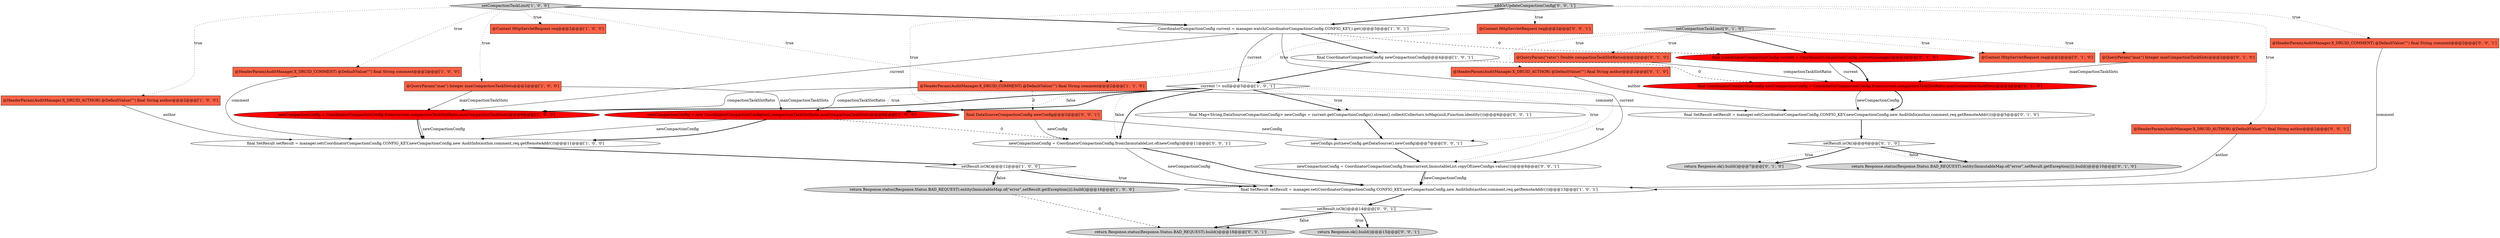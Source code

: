 digraph {
10 [style = filled, label = "newCompactionConfig = new CoordinatorCompactionConfig(null,compactionTaskSlotRatio,maxCompactionTaskSlots)@@@9@@@['1', '0', '0']", fillcolor = red, shape = ellipse image = "AAA1AAABBB1BBB"];
13 [style = filled, label = "@HeaderParam(AuditManager.X_DRUID_COMMENT) @DefaultValue(\"\") final String comment@@@2@@@['1', '0', '0']", fillcolor = tomato, shape = box image = "AAA0AAABBB1BBB"];
0 [style = filled, label = "@Context HttpServletRequest req@@@2@@@['1', '0', '0']", fillcolor = tomato, shape = box image = "AAA0AAABBB1BBB"];
25 [style = filled, label = "final SetResult setResult = manager.set(CoordinatorCompactionConfig.CONFIG_KEY,newCompactionConfig,new AuditInfo(author,comment,req.getRemoteAddr()))@@@5@@@['0', '1', '0']", fillcolor = white, shape = ellipse image = "AAA0AAABBB2BBB"];
9 [style = filled, label = "current != null@@@5@@@['1', '0', '1']", fillcolor = white, shape = diamond image = "AAA0AAABBB1BBB"];
15 [style = filled, label = "return Response.status(Response.Status.BAD_REQUEST).entity(ImmutableMap.of(\"error\",setResult.getException())).build()@@@10@@@['0', '1', '0']", fillcolor = lightgray, shape = ellipse image = "AAA0AAABBB2BBB"];
27 [style = filled, label = "return Response.status(Response.Status.BAD_REQUEST).build()@@@18@@@['0', '0', '1']", fillcolor = lightgray, shape = ellipse image = "AAA0AAABBB3BBB"];
4 [style = filled, label = "final SetResult setResult = manager.set(CoordinatorCompactionConfig.CONFIG_KEY,newCompactionConfig,new AuditInfo(author,comment,req.getRemoteAddr()))@@@13@@@['1', '0', '1']", fillcolor = white, shape = ellipse image = "AAA0AAABBB1BBB"];
19 [style = filled, label = "final CoordinatorCompactionConfig current = CoordinatorCompactionConfig.current(manager)@@@3@@@['0', '1', '0']", fillcolor = red, shape = ellipse image = "AAA1AAABBB2BBB"];
29 [style = filled, label = "return Response.ok().build()@@@15@@@['0', '0', '1']", fillcolor = lightgray, shape = ellipse image = "AAA0AAABBB3BBB"];
24 [style = filled, label = "@QueryParam(\"max\") Integer maxCompactionTaskSlots@@@2@@@['0', '1', '0']", fillcolor = tomato, shape = box image = "AAA0AAABBB2BBB"];
28 [style = filled, label = "@HeaderParam(AuditManager.X_DRUID_COMMENT) @DefaultValue(\"\") final String comment@@@2@@@['0', '0', '1']", fillcolor = tomato, shape = box image = "AAA0AAABBB3BBB"];
32 [style = filled, label = "final Map<String,DataSourceCompactionConfig> newConfigs = current.getCompactionConfigs().stream().collect(Collectors.toMap(null,Function.identity()))@@@6@@@['0', '0', '1']", fillcolor = white, shape = ellipse image = "AAA0AAABBB3BBB"];
21 [style = filled, label = "setResult.isOk()@@@6@@@['0', '1', '0']", fillcolor = white, shape = diamond image = "AAA0AAABBB2BBB"];
18 [style = filled, label = "setCompactionTaskLimit['0', '1', '0']", fillcolor = lightgray, shape = diamond image = "AAA0AAABBB2BBB"];
12 [style = filled, label = "final SetResult setResult = manager.set(CoordinatorCompactionConfig.CONFIG_KEY,newCompactionConfig,new AuditInfo(author,comment,req.getRemoteAddr()))@@@11@@@['1', '0', '0']", fillcolor = white, shape = ellipse image = "AAA0AAABBB1BBB"];
11 [style = filled, label = "setResult.isOk()@@@12@@@['1', '0', '0']", fillcolor = white, shape = diamond image = "AAA0AAABBB1BBB"];
20 [style = filled, label = "final CoordinatorCompactionConfig newCompactionConfig = CoordinatorCompactionConfig.from(current,compactionTaskSlotRatio,maxCompactionTaskSlots)@@@4@@@['0', '1', '0']", fillcolor = red, shape = ellipse image = "AAA1AAABBB2BBB"];
7 [style = filled, label = "setCompactionTaskLimit['1', '0', '0']", fillcolor = lightgray, shape = diamond image = "AAA0AAABBB1BBB"];
2 [style = filled, label = "@HeaderParam(AuditManager.X_DRUID_AUTHOR) @DefaultValue(\"\") final String author@@@2@@@['1', '0', '0']", fillcolor = tomato, shape = box image = "AAA0AAABBB1BBB"];
33 [style = filled, label = "newConfigs.put(newConfig.getDataSource(),newConfig)@@@7@@@['0', '0', '1']", fillcolor = white, shape = ellipse image = "AAA0AAABBB3BBB"];
16 [style = filled, label = "@QueryParam(\"ratio\") Double compactionTaskSlotRatio@@@2@@@['0', '1', '0']", fillcolor = tomato, shape = box image = "AAA0AAABBB2BBB"];
14 [style = filled, label = "@HeaderParam(AuditManager.X_DRUID_COMMENT) @DefaultValue(\"\") final String comment@@@2@@@['1', '1', '0']", fillcolor = tomato, shape = box image = "AAA0AAABBB1BBB"];
8 [style = filled, label = "@QueryParam(\"max\") Integer maxCompactionTaskSlots@@@2@@@['1', '0', '0']", fillcolor = tomato, shape = box image = "AAA0AAABBB1BBB"];
23 [style = filled, label = "return Response.ok().build()@@@7@@@['0', '1', '0']", fillcolor = lightgray, shape = ellipse image = "AAA0AAABBB2BBB"];
22 [style = filled, label = "@Context HttpServletRequest req@@@2@@@['0', '1', '0']", fillcolor = tomato, shape = box image = "AAA0AAABBB2BBB"];
36 [style = filled, label = "final DataSourceCompactionConfig newConfig@@@2@@@['0', '0', '1']", fillcolor = tomato, shape = box image = "AAA0AAABBB3BBB"];
6 [style = filled, label = "return Response.status(Response.Status.BAD_REQUEST).entity(ImmutableMap.of(\"error\",setResult.getException())).build()@@@16@@@['1', '0', '0']", fillcolor = lightgray, shape = ellipse image = "AAA0AAABBB1BBB"];
35 [style = filled, label = "@Context HttpServletRequest req@@@2@@@['0', '0', '1']", fillcolor = tomato, shape = box image = "AAA0AAABBB3BBB"];
3 [style = filled, label = "CoordinatorCompactionConfig current = manager.watch(CoordinatorCompactionConfig.CONFIG_KEY,).get()@@@3@@@['1', '0', '1']", fillcolor = white, shape = ellipse image = "AAA0AAABBB1BBB"];
31 [style = filled, label = "addOrUpdateCompactionConfig['0', '0', '1']", fillcolor = lightgray, shape = diamond image = "AAA0AAABBB3BBB"];
17 [style = filled, label = "@HeaderParam(AuditManager.X_DRUID_AUTHOR) @DefaultValue(\"\") final String author@@@2@@@['0', '1', '0']", fillcolor = tomato, shape = box image = "AAA0AAABBB2BBB"];
1 [style = filled, label = "newCompactionConfig = CoordinatorCompactionConfig.from(current,compactionTaskSlotRatio,maxCompactionTaskSlots)@@@6@@@['1', '0', '0']", fillcolor = red, shape = ellipse image = "AAA1AAABBB1BBB"];
34 [style = filled, label = "newCompactionConfig = CoordinatorCompactionConfig.from(ImmutableList.of(newConfig))@@@11@@@['0', '0', '1']", fillcolor = white, shape = ellipse image = "AAA0AAABBB3BBB"];
5 [style = filled, label = "final CoordinatorCompactionConfig newCompactionConfig@@@4@@@['1', '0', '1']", fillcolor = white, shape = ellipse image = "AAA0AAABBB1BBB"];
37 [style = filled, label = "setResult.isOk()@@@14@@@['0', '0', '1']", fillcolor = white, shape = diamond image = "AAA0AAABBB3BBB"];
26 [style = filled, label = "newCompactionConfig = CoordinatorCompactionConfig.from(current,ImmutableList.copyOf(newConfigs.values()))@@@8@@@['0', '0', '1']", fillcolor = white, shape = ellipse image = "AAA0AAABBB3BBB"];
30 [style = filled, label = "@HeaderParam(AuditManager.X_DRUID_AUTHOR) @DefaultValue(\"\") final String author@@@2@@@['0', '0', '1']", fillcolor = tomato, shape = box image = "AAA0AAABBB3BBB"];
7->2 [style = dotted, label="true"];
14->10 [style = solid, label="compactionTaskSlotRatio"];
9->33 [style = dotted, label="true"];
28->4 [style = solid, label="comment"];
9->26 [style = dotted, label="true"];
19->20 [style = solid, label="current"];
7->14 [style = dotted, label="true"];
3->9 [style = solid, label="current"];
5->9 [style = bold, label=""];
37->27 [style = bold, label=""];
16->20 [style = solid, label="compactionTaskSlotRatio"];
18->16 [style = dotted, label="true"];
31->35 [style = dotted, label="true"];
10->34 [style = dashed, label="0"];
19->20 [style = bold, label=""];
21->15 [style = bold, label=""];
11->6 [style = bold, label=""];
11->4 [style = bold, label=""];
9->32 [style = bold, label=""];
12->11 [style = bold, label=""];
7->13 [style = dotted, label="true"];
18->19 [style = bold, label=""];
18->24 [style = dotted, label="true"];
37->29 [style = bold, label=""];
37->27 [style = dotted, label="false"];
8->10 [style = solid, label="maxCompactionTaskSlots"];
37->29 [style = dotted, label="true"];
11->4 [style = dotted, label="true"];
9->10 [style = bold, label=""];
3->1 [style = solid, label="current"];
7->0 [style = dotted, label="true"];
14->1 [style = solid, label="compactionTaskSlotRatio"];
14->36 [style = dashed, label="0"];
20->25 [style = bold, label=""];
26->4 [style = bold, label=""];
18->14 [style = dotted, label="true"];
14->25 [style = solid, label="comment"];
7->3 [style = bold, label=""];
8->1 [style = solid, label="maxCompactionTaskSlots"];
32->33 [style = bold, label=""];
33->26 [style = bold, label=""];
5->20 [style = dashed, label="0"];
3->19 [style = dashed, label="0"];
13->12 [style = solid, label="comment"];
1->12 [style = solid, label="newCompactionConfig"];
10->12 [style = solid, label="newCompactionConfig"];
26->4 [style = solid, label="newCompactionConfig"];
31->30 [style = dotted, label="true"];
24->20 [style = solid, label="maxCompactionTaskSlots"];
3->5 [style = bold, label=""];
4->37 [style = bold, label=""];
31->28 [style = dotted, label="true"];
6->27 [style = dashed, label="0"];
10->12 [style = bold, label=""];
21->23 [style = dotted, label="true"];
3->26 [style = solid, label="current"];
11->6 [style = dotted, label="false"];
30->4 [style = solid, label="author"];
2->12 [style = solid, label="author"];
9->1 [style = dotted, label="true"];
1->12 [style = bold, label=""];
9->34 [style = dotted, label="false"];
34->4 [style = solid, label="newCompactionConfig"];
34->4 [style = bold, label=""];
18->22 [style = dotted, label="true"];
21->15 [style = dotted, label="false"];
20->25 [style = solid, label="newCompactionConfig"];
18->17 [style = dotted, label="true"];
36->33 [style = solid, label="newConfig"];
9->1 [style = bold, label=""];
31->3 [style = bold, label=""];
7->8 [style = dotted, label="true"];
36->34 [style = solid, label="newConfig"];
17->25 [style = solid, label="author"];
9->10 [style = dotted, label="false"];
31->36 [style = dotted, label="true"];
9->32 [style = dotted, label="true"];
25->21 [style = bold, label=""];
21->23 [style = bold, label=""];
9->34 [style = bold, label=""];
}
